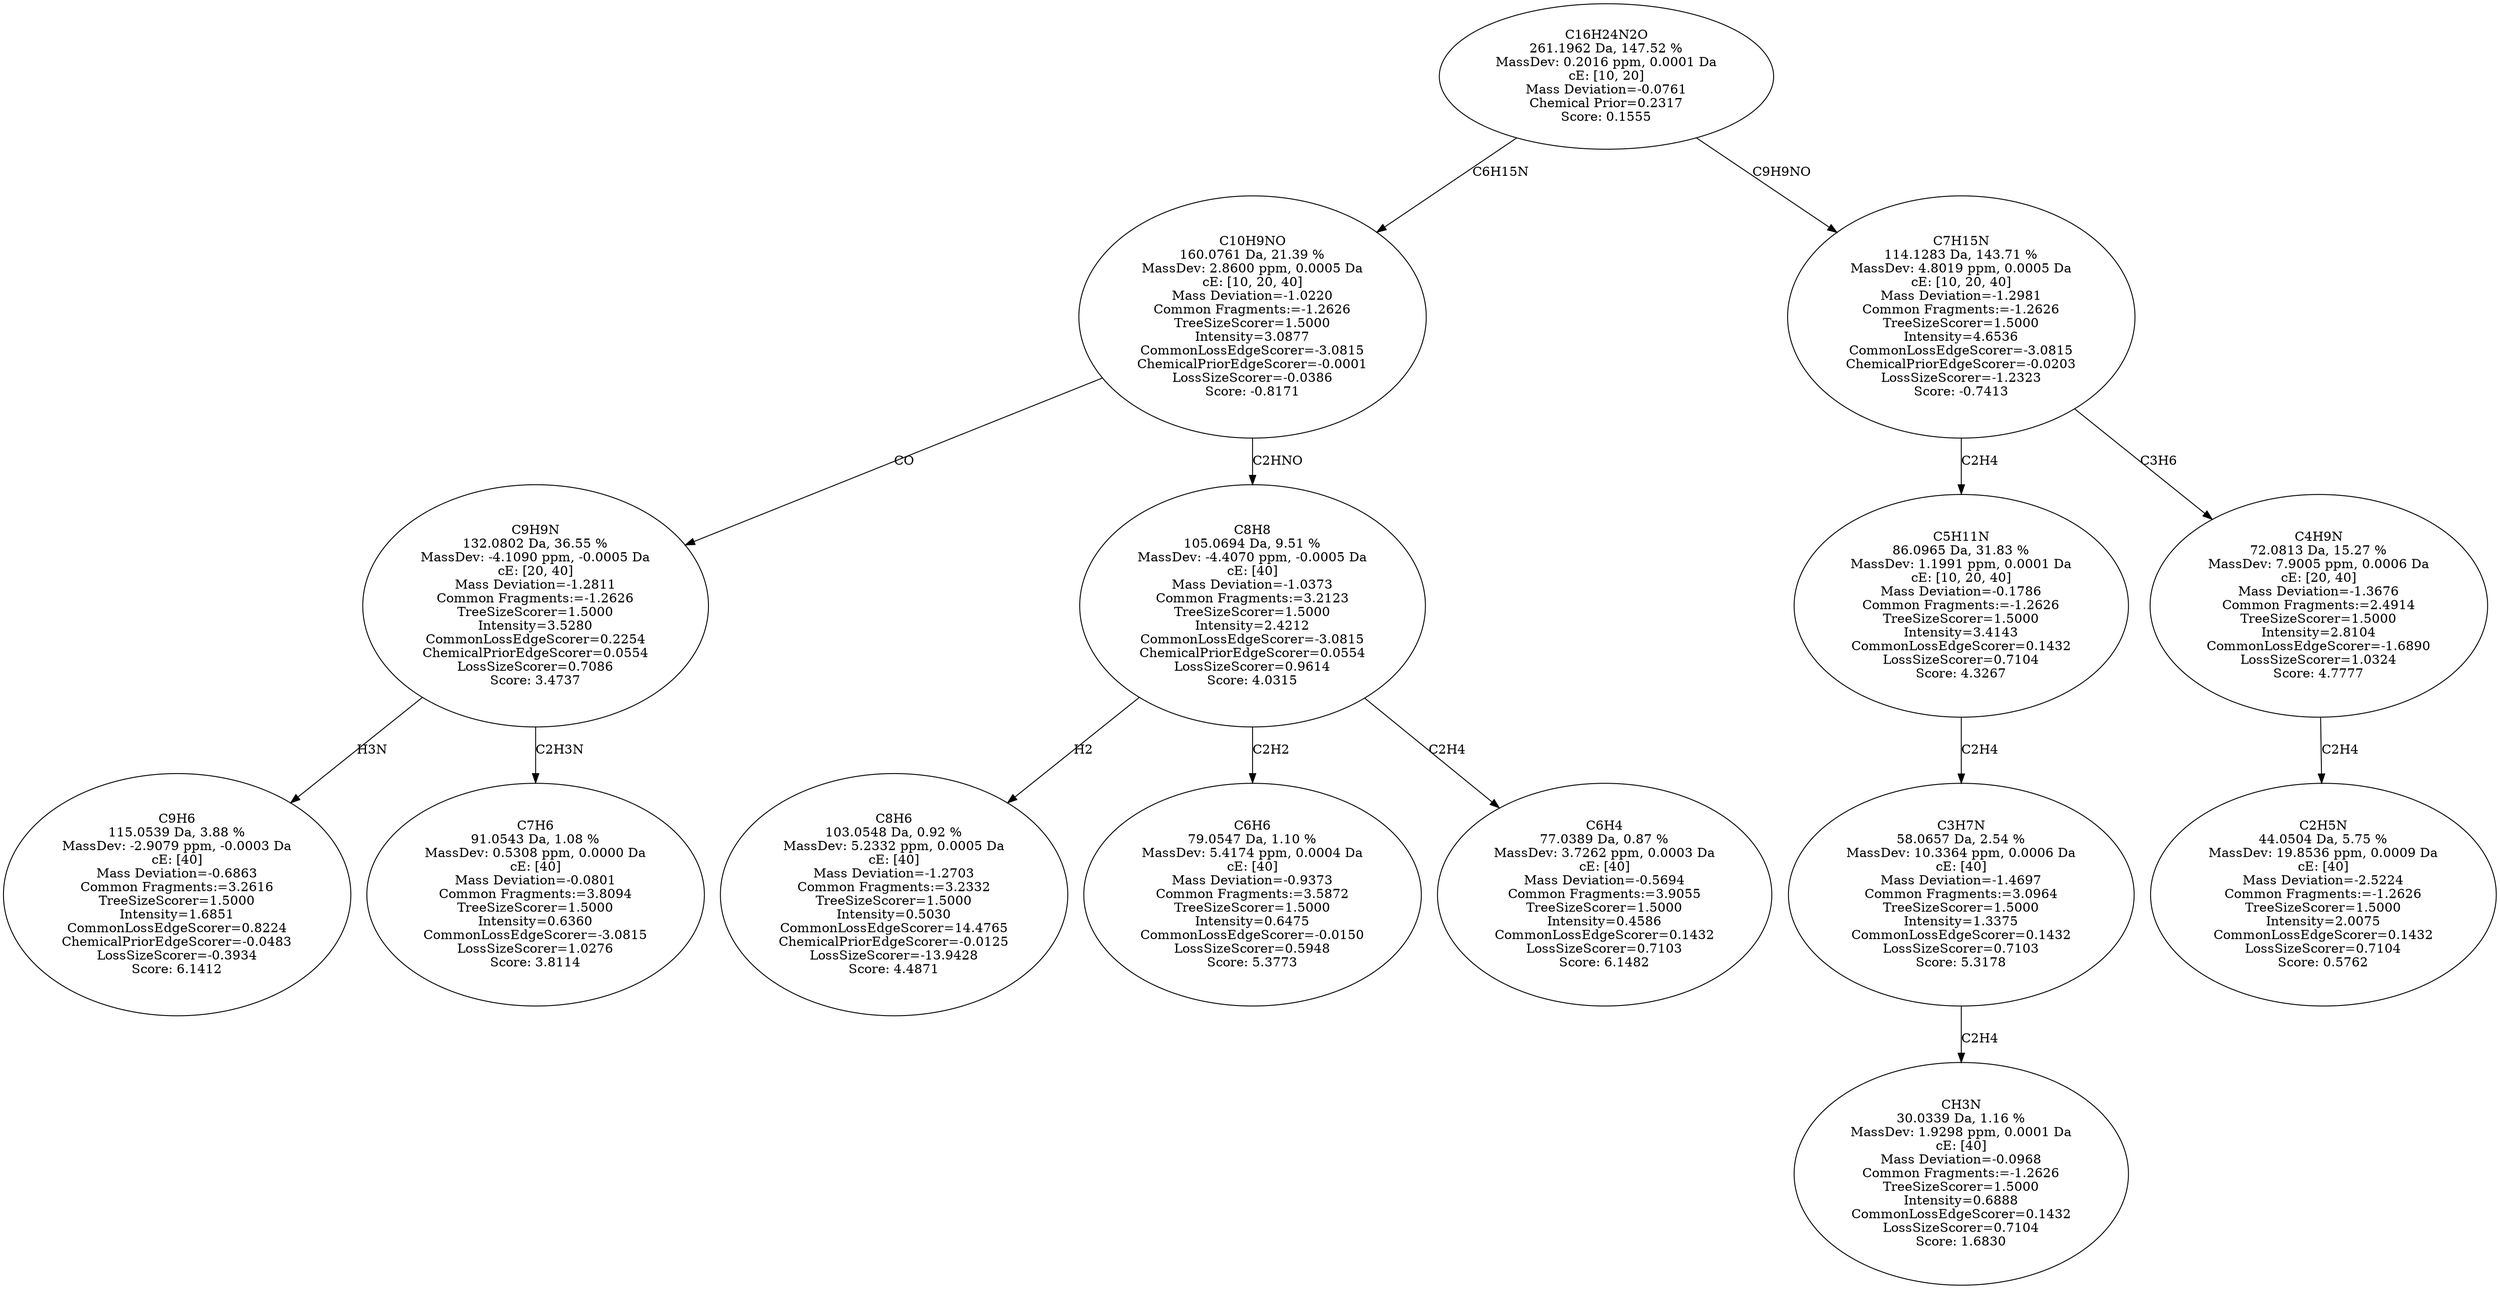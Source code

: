 strict digraph {
v1 [label="C9H6\n115.0539 Da, 3.88 %\nMassDev: -2.9079 ppm, -0.0003 Da\ncE: [40]\nMass Deviation=-0.6863\nCommon Fragments:=3.2616\nTreeSizeScorer=1.5000\nIntensity=1.6851\nCommonLossEdgeScorer=0.8224\nChemicalPriorEdgeScorer=-0.0483\nLossSizeScorer=-0.3934\nScore: 6.1412"];
v2 [label="C7H6\n91.0543 Da, 1.08 %\nMassDev: 0.5308 ppm, 0.0000 Da\ncE: [40]\nMass Deviation=-0.0801\nCommon Fragments:=3.8094\nTreeSizeScorer=1.5000\nIntensity=0.6360\nCommonLossEdgeScorer=-3.0815\nLossSizeScorer=1.0276\nScore: 3.8114"];
v3 [label="C9H9N\n132.0802 Da, 36.55 %\nMassDev: -4.1090 ppm, -0.0005 Da\ncE: [20, 40]\nMass Deviation=-1.2811\nCommon Fragments:=-1.2626\nTreeSizeScorer=1.5000\nIntensity=3.5280\nCommonLossEdgeScorer=0.2254\nChemicalPriorEdgeScorer=0.0554\nLossSizeScorer=0.7086\nScore: 3.4737"];
v4 [label="C8H6\n103.0548 Da, 0.92 %\nMassDev: 5.2332 ppm, 0.0005 Da\ncE: [40]\nMass Deviation=-1.2703\nCommon Fragments:=3.2332\nTreeSizeScorer=1.5000\nIntensity=0.5030\nCommonLossEdgeScorer=14.4765\nChemicalPriorEdgeScorer=-0.0125\nLossSizeScorer=-13.9428\nScore: 4.4871"];
v5 [label="C6H6\n79.0547 Da, 1.10 %\nMassDev: 5.4174 ppm, 0.0004 Da\ncE: [40]\nMass Deviation=-0.9373\nCommon Fragments:=3.5872\nTreeSizeScorer=1.5000\nIntensity=0.6475\nCommonLossEdgeScorer=-0.0150\nLossSizeScorer=0.5948\nScore: 5.3773"];
v6 [label="C6H4\n77.0389 Da, 0.87 %\nMassDev: 3.7262 ppm, 0.0003 Da\ncE: [40]\nMass Deviation=-0.5694\nCommon Fragments:=3.9055\nTreeSizeScorer=1.5000\nIntensity=0.4586\nCommonLossEdgeScorer=0.1432\nLossSizeScorer=0.7103\nScore: 6.1482"];
v7 [label="C8H8\n105.0694 Da, 9.51 %\nMassDev: -4.4070 ppm, -0.0005 Da\ncE: [40]\nMass Deviation=-1.0373\nCommon Fragments:=3.2123\nTreeSizeScorer=1.5000\nIntensity=2.4212\nCommonLossEdgeScorer=-3.0815\nChemicalPriorEdgeScorer=0.0554\nLossSizeScorer=0.9614\nScore: 4.0315"];
v8 [label="C10H9NO\n160.0761 Da, 21.39 %\nMassDev: 2.8600 ppm, 0.0005 Da\ncE: [10, 20, 40]\nMass Deviation=-1.0220\nCommon Fragments:=-1.2626\nTreeSizeScorer=1.5000\nIntensity=3.0877\nCommonLossEdgeScorer=-3.0815\nChemicalPriorEdgeScorer=-0.0001\nLossSizeScorer=-0.0386\nScore: -0.8171"];
v9 [label="CH3N\n30.0339 Da, 1.16 %\nMassDev: 1.9298 ppm, 0.0001 Da\ncE: [40]\nMass Deviation=-0.0968\nCommon Fragments:=-1.2626\nTreeSizeScorer=1.5000\nIntensity=0.6888\nCommonLossEdgeScorer=0.1432\nLossSizeScorer=0.7104\nScore: 1.6830"];
v10 [label="C3H7N\n58.0657 Da, 2.54 %\nMassDev: 10.3364 ppm, 0.0006 Da\ncE: [40]\nMass Deviation=-1.4697\nCommon Fragments:=3.0964\nTreeSizeScorer=1.5000\nIntensity=1.3375\nCommonLossEdgeScorer=0.1432\nLossSizeScorer=0.7103\nScore: 5.3178"];
v11 [label="C5H11N\n86.0965 Da, 31.83 %\nMassDev: 1.1991 ppm, 0.0001 Da\ncE: [10, 20, 40]\nMass Deviation=-0.1786\nCommon Fragments:=-1.2626\nTreeSizeScorer=1.5000\nIntensity=3.4143\nCommonLossEdgeScorer=0.1432\nLossSizeScorer=0.7104\nScore: 4.3267"];
v12 [label="C2H5N\n44.0504 Da, 5.75 %\nMassDev: 19.8536 ppm, 0.0009 Da\ncE: [40]\nMass Deviation=-2.5224\nCommon Fragments:=-1.2626\nTreeSizeScorer=1.5000\nIntensity=2.0075\nCommonLossEdgeScorer=0.1432\nLossSizeScorer=0.7104\nScore: 0.5762"];
v13 [label="C4H9N\n72.0813 Da, 15.27 %\nMassDev: 7.9005 ppm, 0.0006 Da\ncE: [20, 40]\nMass Deviation=-1.3676\nCommon Fragments:=2.4914\nTreeSizeScorer=1.5000\nIntensity=2.8104\nCommonLossEdgeScorer=-1.6890\nLossSizeScorer=1.0324\nScore: 4.7777"];
v14 [label="C7H15N\n114.1283 Da, 143.71 %\nMassDev: 4.8019 ppm, 0.0005 Da\ncE: [10, 20, 40]\nMass Deviation=-1.2981\nCommon Fragments:=-1.2626\nTreeSizeScorer=1.5000\nIntensity=4.6536\nCommonLossEdgeScorer=-3.0815\nChemicalPriorEdgeScorer=-0.0203\nLossSizeScorer=-1.2323\nScore: -0.7413"];
v15 [label="C16H24N2O\n261.1962 Da, 147.52 %\nMassDev: 0.2016 ppm, 0.0001 Da\ncE: [10, 20]\nMass Deviation=-0.0761\nChemical Prior=0.2317\nScore: 0.1555"];
v3 -> v1 [label="H3N"];
v3 -> v2 [label="C2H3N"];
v8 -> v3 [label="CO"];
v7 -> v4 [label="H2"];
v7 -> v5 [label="C2H2"];
v7 -> v6 [label="C2H4"];
v8 -> v7 [label="C2HNO"];
v15 -> v8 [label="C6H15N"];
v10 -> v9 [label="C2H4"];
v11 -> v10 [label="C2H4"];
v14 -> v11 [label="C2H4"];
v13 -> v12 [label="C2H4"];
v14 -> v13 [label="C3H6"];
v15 -> v14 [label="C9H9NO"];
}